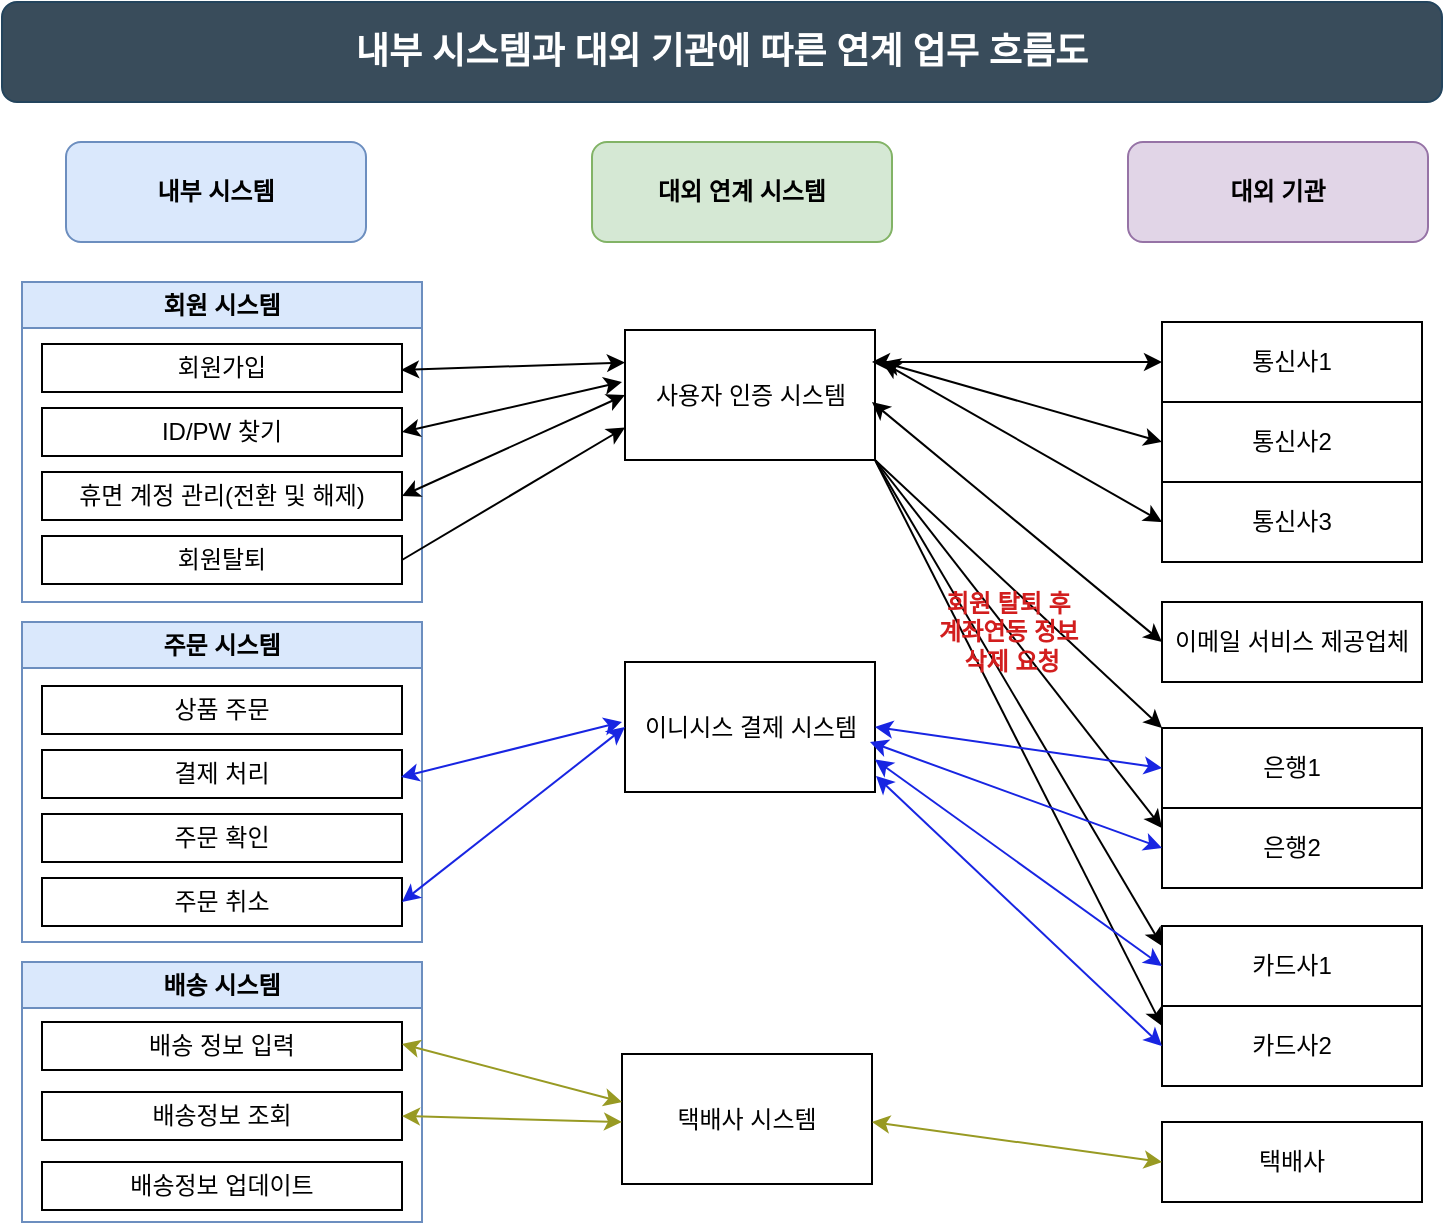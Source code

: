 <mxfile version="25.0.2">
  <diagram name="페이지-1" id="FsdnH6luMevyMg5RlIv3">
    <mxGraphModel dx="884" dy="617" grid="1" gridSize="10" guides="1" tooltips="1" connect="1" arrows="1" fold="1" page="1" pageScale="1" pageWidth="827" pageHeight="1169" math="0" shadow="0">
      <root>
        <mxCell id="0" />
        <mxCell id="1" parent="0" />
        <mxCell id="W6jWDk25WJkeiZ5SCn0u-1" value="내부 시스템" style="rounded=1;whiteSpace=wrap;html=1;fillColor=#dae8fc;strokeColor=#6c8ebf;fontStyle=1" parent="1" vertex="1">
          <mxGeometry x="82" y="120" width="150" height="50" as="geometry" />
        </mxCell>
        <mxCell id="W6jWDk25WJkeiZ5SCn0u-2" value="대외 연계 시스템" style="rounded=1;whiteSpace=wrap;html=1;fillColor=#d5e8d4;strokeColor=#82b366;fontStyle=1" parent="1" vertex="1">
          <mxGeometry x="345" y="120" width="150" height="50" as="geometry" />
        </mxCell>
        <mxCell id="W6jWDk25WJkeiZ5SCn0u-3" value="대외 기관" style="rounded=1;whiteSpace=wrap;html=1;fillColor=#e1d5e7;strokeColor=#9673a6;fontStyle=1" parent="1" vertex="1">
          <mxGeometry x="613" y="120" width="150" height="50" as="geometry" />
        </mxCell>
        <mxCell id="W6jWDk25WJkeiZ5SCn0u-9" value="카드사1" style="rounded=0;whiteSpace=wrap;html=1;" parent="1" vertex="1">
          <mxGeometry x="630" y="512" width="130" height="40" as="geometry" />
        </mxCell>
        <mxCell id="W6jWDk25WJkeiZ5SCn0u-11" value="카드사2" style="rounded=0;whiteSpace=wrap;html=1;" parent="1" vertex="1">
          <mxGeometry x="630" y="552" width="130" height="40" as="geometry" />
        </mxCell>
        <mxCell id="W6jWDk25WJkeiZ5SCn0u-12" value="은행1" style="rounded=0;whiteSpace=wrap;html=1;" parent="1" vertex="1">
          <mxGeometry x="630" y="413" width="130" height="40" as="geometry" />
        </mxCell>
        <mxCell id="W6jWDk25WJkeiZ5SCn0u-14" value="은행2" style="rounded=0;whiteSpace=wrap;html=1;" parent="1" vertex="1">
          <mxGeometry x="630" y="453" width="130" height="40" as="geometry" />
        </mxCell>
        <mxCell id="W6jWDk25WJkeiZ5SCn0u-15" value="회원 시스템" style="swimlane;whiteSpace=wrap;html=1;fillColor=#dae8fc;strokeColor=#6c8ebf;" parent="1" vertex="1">
          <mxGeometry x="60" y="190" width="200" height="160" as="geometry" />
        </mxCell>
        <mxCell id="W6jWDk25WJkeiZ5SCn0u-25" value="ID/PW 찾기" style="whiteSpace=wrap;html=1;" parent="W6jWDk25WJkeiZ5SCn0u-15" vertex="1">
          <mxGeometry x="10" y="63" width="180" height="24" as="geometry" />
        </mxCell>
        <mxCell id="W6jWDk25WJkeiZ5SCn0u-27" value="회원가입" style="whiteSpace=wrap;html=1;" parent="W6jWDk25WJkeiZ5SCn0u-15" vertex="1">
          <mxGeometry x="10" y="31" width="180" height="24" as="geometry" />
        </mxCell>
        <mxCell id="W6jWDk25WJkeiZ5SCn0u-26" value="휴면 계정 관리(전환 및 해제)" style="whiteSpace=wrap;html=1;" parent="W6jWDk25WJkeiZ5SCn0u-15" vertex="1">
          <mxGeometry x="10" y="95" width="180" height="24" as="geometry" />
        </mxCell>
        <mxCell id="W6jWDk25WJkeiZ5SCn0u-29" value="회원탈퇴" style="whiteSpace=wrap;html=1;" parent="W6jWDk25WJkeiZ5SCn0u-15" vertex="1">
          <mxGeometry x="10" y="127" width="180" height="24" as="geometry" />
        </mxCell>
        <mxCell id="W6jWDk25WJkeiZ5SCn0u-30" value="주문 시스템" style="swimlane;whiteSpace=wrap;html=1;fillColor=#dae8fc;strokeColor=#6c8ebf;" parent="1" vertex="1">
          <mxGeometry x="60" y="360" width="200" height="160" as="geometry" />
        </mxCell>
        <mxCell id="W6jWDk25WJkeiZ5SCn0u-42" value="상품 주문" style="whiteSpace=wrap;html=1;" parent="W6jWDk25WJkeiZ5SCn0u-30" vertex="1">
          <mxGeometry x="10" y="32" width="180" height="24" as="geometry" />
        </mxCell>
        <mxCell id="W6jWDk25WJkeiZ5SCn0u-41" value="결제 처리" style="whiteSpace=wrap;html=1;" parent="W6jWDk25WJkeiZ5SCn0u-30" vertex="1">
          <mxGeometry x="10" y="64" width="180" height="24" as="geometry" />
        </mxCell>
        <mxCell id="W6jWDk25WJkeiZ5SCn0u-43" value="주문 확인" style="whiteSpace=wrap;html=1;" parent="W6jWDk25WJkeiZ5SCn0u-30" vertex="1">
          <mxGeometry x="10" y="96" width="180" height="24" as="geometry" />
        </mxCell>
        <mxCell id="W6jWDk25WJkeiZ5SCn0u-44" value="주문 취소" style="whiteSpace=wrap;html=1;" parent="W6jWDk25WJkeiZ5SCn0u-30" vertex="1">
          <mxGeometry x="10" y="128" width="180" height="24" as="geometry" />
        </mxCell>
        <mxCell id="W6jWDk25WJkeiZ5SCn0u-35" value="배송 시스템" style="swimlane;whiteSpace=wrap;html=1;fillColor=#dae8fc;strokeColor=#6c8ebf;" parent="1" vertex="1">
          <mxGeometry x="60" y="530" width="200" height="130" as="geometry" />
        </mxCell>
        <mxCell id="W6jWDk25WJkeiZ5SCn0u-36" value="배송정보 조회" style="whiteSpace=wrap;html=1;" parent="W6jWDk25WJkeiZ5SCn0u-35" vertex="1">
          <mxGeometry x="10" y="65" width="180" height="24" as="geometry" />
        </mxCell>
        <mxCell id="W6jWDk25WJkeiZ5SCn0u-37" value="배송 정보 입력" style="whiteSpace=wrap;html=1;" parent="W6jWDk25WJkeiZ5SCn0u-35" vertex="1">
          <mxGeometry x="10" y="30" width="180" height="24" as="geometry" />
        </mxCell>
        <mxCell id="W6jWDk25WJkeiZ5SCn0u-38" value="배송정보 업데이트" style="whiteSpace=wrap;html=1;" parent="W6jWDk25WJkeiZ5SCn0u-35" vertex="1">
          <mxGeometry x="10" y="100" width="180" height="24" as="geometry" />
        </mxCell>
        <mxCell id="W6jWDk25WJkeiZ5SCn0u-45" value="이니시스 결제 시스템" style="rounded=0;whiteSpace=wrap;html=1;" parent="1" vertex="1">
          <mxGeometry x="361.5" y="380" width="125" height="65" as="geometry" />
        </mxCell>
        <mxCell id="W6jWDk25WJkeiZ5SCn0u-47" value="통신사1" style="rounded=0;whiteSpace=wrap;html=1;" parent="1" vertex="1">
          <mxGeometry x="630" y="210" width="130" height="40" as="geometry" />
        </mxCell>
        <mxCell id="W6jWDk25WJkeiZ5SCn0u-48" value="통신사2" style="rounded=0;whiteSpace=wrap;html=1;" parent="1" vertex="1">
          <mxGeometry x="630" y="250" width="130" height="40" as="geometry" />
        </mxCell>
        <mxCell id="W6jWDk25WJkeiZ5SCn0u-49" value="통신사3" style="rounded=0;whiteSpace=wrap;html=1;" parent="1" vertex="1">
          <mxGeometry x="630" y="290" width="130" height="40" as="geometry" />
        </mxCell>
        <mxCell id="W6jWDk25WJkeiZ5SCn0u-50" value="이메일 서비스 제공업체" style="rounded=0;whiteSpace=wrap;html=1;" parent="1" vertex="1">
          <mxGeometry x="630" y="350" width="130" height="40" as="geometry" />
        </mxCell>
        <mxCell id="W6jWDk25WJkeiZ5SCn0u-51" value="사용자 인증 시스템" style="rounded=0;whiteSpace=wrap;html=1;" parent="1" vertex="1">
          <mxGeometry x="361.5" y="214" width="125" height="65" as="geometry" />
        </mxCell>
        <mxCell id="W6jWDk25WJkeiZ5SCn0u-52" value="택배사" style="rounded=0;whiteSpace=wrap;html=1;" parent="1" vertex="1">
          <mxGeometry x="630" y="610" width="130" height="40" as="geometry" />
        </mxCell>
        <mxCell id="W6jWDk25WJkeiZ5SCn0u-54" value="택배사 시스템" style="rounded=0;whiteSpace=wrap;html=1;" parent="1" vertex="1">
          <mxGeometry x="360" y="576" width="125" height="65" as="geometry" />
        </mxCell>
        <mxCell id="W6jWDk25WJkeiZ5SCn0u-57" value="" style="endArrow=classic;startArrow=classic;html=1;rounded=0;entryX=1;entryY=0.5;entryDx=0;entryDy=0;exitX=0;exitY=0.5;exitDx=0;exitDy=0;" parent="1" source="W6jWDk25WJkeiZ5SCn0u-51" target="W6jWDk25WJkeiZ5SCn0u-26" edge="1">
          <mxGeometry width="50" height="50" relative="1" as="geometry">
            <mxPoint x="340" y="290" as="sourcePoint" />
            <mxPoint x="260" y="307" as="targetPoint" />
          </mxGeometry>
        </mxCell>
        <mxCell id="W6jWDk25WJkeiZ5SCn0u-58" value="" style="endArrow=classic;startArrow=classic;html=1;rounded=0;entryX=1;entryY=0.5;entryDx=0;entryDy=0;exitX=0;exitY=0.25;exitDx=0;exitDy=0;" parent="1" source="W6jWDk25WJkeiZ5SCn0u-51" edge="1">
          <mxGeometry width="50" height="50" relative="1" as="geometry">
            <mxPoint x="363" y="240" as="sourcePoint" />
            <mxPoint x="249.5" y="234" as="targetPoint" />
          </mxGeometry>
        </mxCell>
        <mxCell id="W6jWDk25WJkeiZ5SCn0u-59" value="" style="endArrow=classic;startArrow=classic;html=1;rounded=0;entryX=1;entryY=0.5;entryDx=0;entryDy=0;" parent="1" target="W6jWDk25WJkeiZ5SCn0u-25" edge="1">
          <mxGeometry width="50" height="50" relative="1" as="geometry">
            <mxPoint x="360" y="240" as="sourcePoint" />
            <mxPoint x="259.5" y="244" as="targetPoint" />
          </mxGeometry>
        </mxCell>
        <mxCell id="W6jWDk25WJkeiZ5SCn0u-61" value="" style="endArrow=classic;html=1;rounded=0;exitX=1;exitY=0.5;exitDx=0;exitDy=0;entryX=0;entryY=0.75;entryDx=0;entryDy=0;" parent="1" source="W6jWDk25WJkeiZ5SCn0u-29" target="W6jWDk25WJkeiZ5SCn0u-51" edge="1">
          <mxGeometry width="50" height="50" relative="1" as="geometry">
            <mxPoint x="380" y="420" as="sourcePoint" />
            <mxPoint x="430" y="370" as="targetPoint" />
          </mxGeometry>
        </mxCell>
        <mxCell id="W6jWDk25WJkeiZ5SCn0u-63" value="" style="endArrow=classic;html=1;rounded=0;exitX=1;exitY=0.75;exitDx=0;exitDy=0;entryX=0;entryY=0.25;entryDx=0;entryDy=0;" parent="1" target="W6jWDk25WJkeiZ5SCn0u-9" edge="1">
          <mxGeometry width="50" height="50" relative="1" as="geometry">
            <mxPoint x="486.5" y="279" as="sourcePoint" />
            <mxPoint x="600" y="480" as="targetPoint" />
          </mxGeometry>
        </mxCell>
        <mxCell id="W6jWDk25WJkeiZ5SCn0u-67" value="" style="endArrow=classic;html=1;rounded=0;exitX=1;exitY=1;exitDx=0;exitDy=0;entryX=0;entryY=0;entryDx=0;entryDy=0;" parent="1" source="W6jWDk25WJkeiZ5SCn0u-51" target="W6jWDk25WJkeiZ5SCn0u-12" edge="1">
          <mxGeometry width="50" height="50" relative="1" as="geometry">
            <mxPoint x="530" y="266.38" as="sourcePoint" />
            <mxPoint x="673.5" y="473.63" as="targetPoint" />
          </mxGeometry>
        </mxCell>
        <mxCell id="W6jWDk25WJkeiZ5SCn0u-68" value="" style="endArrow=classic;startArrow=classic;html=1;rounded=0;entryX=1;entryY=0.5;entryDx=0;entryDy=0;exitX=0;exitY=0.5;exitDx=0;exitDy=0;" parent="1" source="W6jWDk25WJkeiZ5SCn0u-47" edge="1">
          <mxGeometry width="50" height="50" relative="1" as="geometry">
            <mxPoint x="597" y="180" as="sourcePoint" />
            <mxPoint x="485" y="230" as="targetPoint" />
          </mxGeometry>
        </mxCell>
        <mxCell id="W6jWDk25WJkeiZ5SCn0u-69" value="" style="endArrow=classic;startArrow=classic;html=1;rounded=0;exitX=0;exitY=0.5;exitDx=0;exitDy=0;exitPerimeter=0;" parent="1" source="W6jWDk25WJkeiZ5SCn0u-48" edge="1">
          <mxGeometry width="50" height="50" relative="1" as="geometry">
            <mxPoint x="630" y="246" as="sourcePoint" />
            <mxPoint x="490" y="230" as="targetPoint" />
          </mxGeometry>
        </mxCell>
        <mxCell id="W6jWDk25WJkeiZ5SCn0u-70" value="" style="endArrow=classic;startArrow=classic;html=1;rounded=0;exitX=0;exitY=0.5;exitDx=0;exitDy=0;" parent="1" source="W6jWDk25WJkeiZ5SCn0u-49" edge="1">
          <mxGeometry width="50" height="50" relative="1" as="geometry">
            <mxPoint x="630" y="290" as="sourcePoint" />
            <mxPoint x="490" y="230" as="targetPoint" />
          </mxGeometry>
        </mxCell>
        <mxCell id="W6jWDk25WJkeiZ5SCn0u-71" value="" style="endArrow=classic;startArrow=classic;html=1;rounded=0;exitX=0;exitY=0.5;exitDx=0;exitDy=0;" parent="1" source="W6jWDk25WJkeiZ5SCn0u-50" edge="1">
          <mxGeometry width="50" height="50" relative="1" as="geometry">
            <mxPoint x="625" y="330" as="sourcePoint" />
            <mxPoint x="485" y="250" as="targetPoint" />
          </mxGeometry>
        </mxCell>
        <mxCell id="W6jWDk25WJkeiZ5SCn0u-72" value="" style="endArrow=classic;html=1;rounded=0;exitX=1;exitY=1;exitDx=0;exitDy=0;entryX=0;entryY=0.25;entryDx=0;entryDy=0;" parent="1" source="W6jWDk25WJkeiZ5SCn0u-51" target="W6jWDk25WJkeiZ5SCn0u-14" edge="1">
          <mxGeometry width="50" height="50" relative="1" as="geometry">
            <mxPoint x="496.5" y="289" as="sourcePoint" />
            <mxPoint x="640" y="473" as="targetPoint" />
          </mxGeometry>
        </mxCell>
        <mxCell id="W6jWDk25WJkeiZ5SCn0u-73" value="" style="endArrow=classic;html=1;rounded=0;entryX=0;entryY=0.25;entryDx=0;entryDy=0;" parent="1" target="W6jWDk25WJkeiZ5SCn0u-11" edge="1">
          <mxGeometry width="50" height="50" relative="1" as="geometry">
            <mxPoint x="487" y="280" as="sourcePoint" />
            <mxPoint x="600" y="535" as="targetPoint" />
          </mxGeometry>
        </mxCell>
        <mxCell id="W6jWDk25WJkeiZ5SCn0u-74" value="&lt;b&gt;&lt;font color=&quot;#d21e1e&quot;&gt;회원 탈퇴 후&amp;nbsp;&lt;/font&gt;&lt;/b&gt;&lt;div&gt;&lt;b&gt;&lt;font color=&quot;#d21e1e&quot;&gt;계좌연동 정보&amp;nbsp;&lt;/font&gt;&lt;/b&gt;&lt;/div&gt;&lt;div&gt;&lt;b&gt;&lt;font color=&quot;#d21e1e&quot;&gt;삭제 요청&lt;/font&gt;&lt;/b&gt;&lt;/div&gt;" style="text;html=1;align=center;verticalAlign=middle;whiteSpace=wrap;rounded=0;" parent="1" vertex="1">
          <mxGeometry x="500" y="350" width="110" height="30" as="geometry" />
        </mxCell>
        <mxCell id="W6jWDk25WJkeiZ5SCn0u-77" value="" style="endArrow=classic;startArrow=classic;html=1;rounded=0;strokeColor=#1825e2;exitX=1;exitY=0.5;exitDx=0;exitDy=0;" parent="1" edge="1">
          <mxGeometry width="50" height="50" relative="1" as="geometry">
            <mxPoint x="249.5" y="437.5" as="sourcePoint" />
            <mxPoint x="360" y="410" as="targetPoint" />
          </mxGeometry>
        </mxCell>
        <mxCell id="W6jWDk25WJkeiZ5SCn0u-80" value="" style="endArrow=classic;startArrow=classic;html=1;rounded=0;strokeColor=#1825e2;exitX=1;exitY=0.5;exitDx=0;exitDy=0;entryX=0;entryY=0.5;entryDx=0;entryDy=0;" parent="1" source="W6jWDk25WJkeiZ5SCn0u-44" target="W6jWDk25WJkeiZ5SCn0u-45" edge="1">
          <mxGeometry width="50" height="50" relative="1" as="geometry">
            <mxPoint x="260" y="478" as="sourcePoint" />
            <mxPoint x="368" y="505" as="targetPoint" />
          </mxGeometry>
        </mxCell>
        <mxCell id="W6jWDk25WJkeiZ5SCn0u-81" value="" style="endArrow=classic;startArrow=classic;html=1;rounded=0;strokeColor=#989a23;exitX=1;exitY=0.5;exitDx=0;exitDy=0;entryX=0;entryY=0.369;entryDx=0;entryDy=0;entryPerimeter=0;" parent="1" target="W6jWDk25WJkeiZ5SCn0u-54" edge="1">
          <mxGeometry width="50" height="50" relative="1" as="geometry">
            <mxPoint x="250" y="571" as="sourcePoint" />
            <mxPoint x="358" y="598" as="targetPoint" />
          </mxGeometry>
        </mxCell>
        <mxCell id="W6jWDk25WJkeiZ5SCn0u-82" value="" style="endArrow=classic;startArrow=classic;html=1;rounded=0;strokeColor=#989a23;exitX=1;exitY=0.5;exitDx=0;exitDy=0;" parent="1" source="W6jWDk25WJkeiZ5SCn0u-36" edge="1">
          <mxGeometry width="50" height="50" relative="1" as="geometry">
            <mxPoint x="260" y="581" as="sourcePoint" />
            <mxPoint x="360" y="610" as="targetPoint" />
          </mxGeometry>
        </mxCell>
        <mxCell id="W6jWDk25WJkeiZ5SCn0u-84" value="" style="endArrow=classic;startArrow=classic;html=1;rounded=0;strokeColor=#1825e2;exitX=1;exitY=0.5;exitDx=0;exitDy=0;entryX=0;entryY=0.5;entryDx=0;entryDy=0;" parent="1" target="W6jWDk25WJkeiZ5SCn0u-12" edge="1" source="W6jWDk25WJkeiZ5SCn0u-45">
          <mxGeometry width="50" height="50" relative="1" as="geometry">
            <mxPoint x="485" y="367.5" as="sourcePoint" />
            <mxPoint x="595.5" y="290" as="targetPoint" />
          </mxGeometry>
        </mxCell>
        <mxCell id="W6jWDk25WJkeiZ5SCn0u-85" value="" style="endArrow=classic;startArrow=classic;html=1;rounded=0;strokeColor=#1825e2;exitX=0.98;exitY=0.615;exitDx=0;exitDy=0;entryX=0;entryY=0.5;entryDx=0;entryDy=0;exitPerimeter=0;" parent="1" source="W6jWDk25WJkeiZ5SCn0u-45" target="W6jWDk25WJkeiZ5SCn0u-14" edge="1">
          <mxGeometry width="50" height="50" relative="1" as="geometry">
            <mxPoint x="495" y="377.5" as="sourcePoint" />
            <mxPoint x="640" y="443" as="targetPoint" />
          </mxGeometry>
        </mxCell>
        <mxCell id="W6jWDk25WJkeiZ5SCn0u-86" value="" style="endArrow=classic;startArrow=classic;html=1;rounded=0;strokeColor=#1825e2;exitX=1;exitY=0.75;exitDx=0;exitDy=0;entryX=0;entryY=0.5;entryDx=0;entryDy=0;" parent="1" source="W6jWDk25WJkeiZ5SCn0u-45" target="W6jWDk25WJkeiZ5SCn0u-9" edge="1">
          <mxGeometry width="50" height="50" relative="1" as="geometry">
            <mxPoint x="493" y="384" as="sourcePoint" />
            <mxPoint x="640" y="483" as="targetPoint" />
          </mxGeometry>
        </mxCell>
        <mxCell id="W6jWDk25WJkeiZ5SCn0u-87" value="" style="endArrow=classic;startArrow=classic;html=1;rounded=0;strokeColor=#1825e2;exitX=1.004;exitY=0.877;exitDx=0;exitDy=0;entryX=0;entryY=0.5;entryDx=0;entryDy=0;exitPerimeter=0;" parent="1" source="W6jWDk25WJkeiZ5SCn0u-45" target="W6jWDk25WJkeiZ5SCn0u-11" edge="1">
          <mxGeometry width="50" height="50" relative="1" as="geometry">
            <mxPoint x="496" y="393" as="sourcePoint" />
            <mxPoint x="640" y="542" as="targetPoint" />
          </mxGeometry>
        </mxCell>
        <mxCell id="W6jWDk25WJkeiZ5SCn0u-88" value="" style="endArrow=classic;startArrow=classic;html=1;rounded=0;strokeColor=#989a23;exitX=1;exitY=0.5;exitDx=0;exitDy=0;entryX=0;entryY=0.5;entryDx=0;entryDy=0;" parent="1" target="W6jWDk25WJkeiZ5SCn0u-52" edge="1">
          <mxGeometry width="50" height="50" relative="1" as="geometry">
            <mxPoint x="485" y="610" as="sourcePoint" />
            <mxPoint x="595" y="639" as="targetPoint" />
          </mxGeometry>
        </mxCell>
        <mxCell id="Kq8SXs1L8KJOyuAG0QyY-2" value="&lt;font color=&quot;#ffffff&quot; style=&quot;font-size: 18px;&quot;&gt;&lt;b&gt;내부 시스템과 대외 기관에 따른 연계 업무 흐름도&lt;/b&gt;&lt;/font&gt;" style="rounded=1;whiteSpace=wrap;html=1;fillColor=#394c5b;strokeColor=#23445d;" parent="1" vertex="1">
          <mxGeometry x="50" y="50" width="720" height="50" as="geometry" />
        </mxCell>
      </root>
    </mxGraphModel>
  </diagram>
</mxfile>
